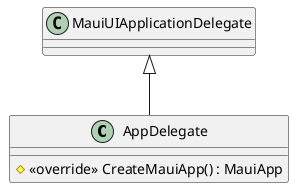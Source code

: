 @startuml
class AppDelegate {
    # <<override>> CreateMauiApp() : MauiApp
}
MauiUIApplicationDelegate <|-- AppDelegate
@enduml
